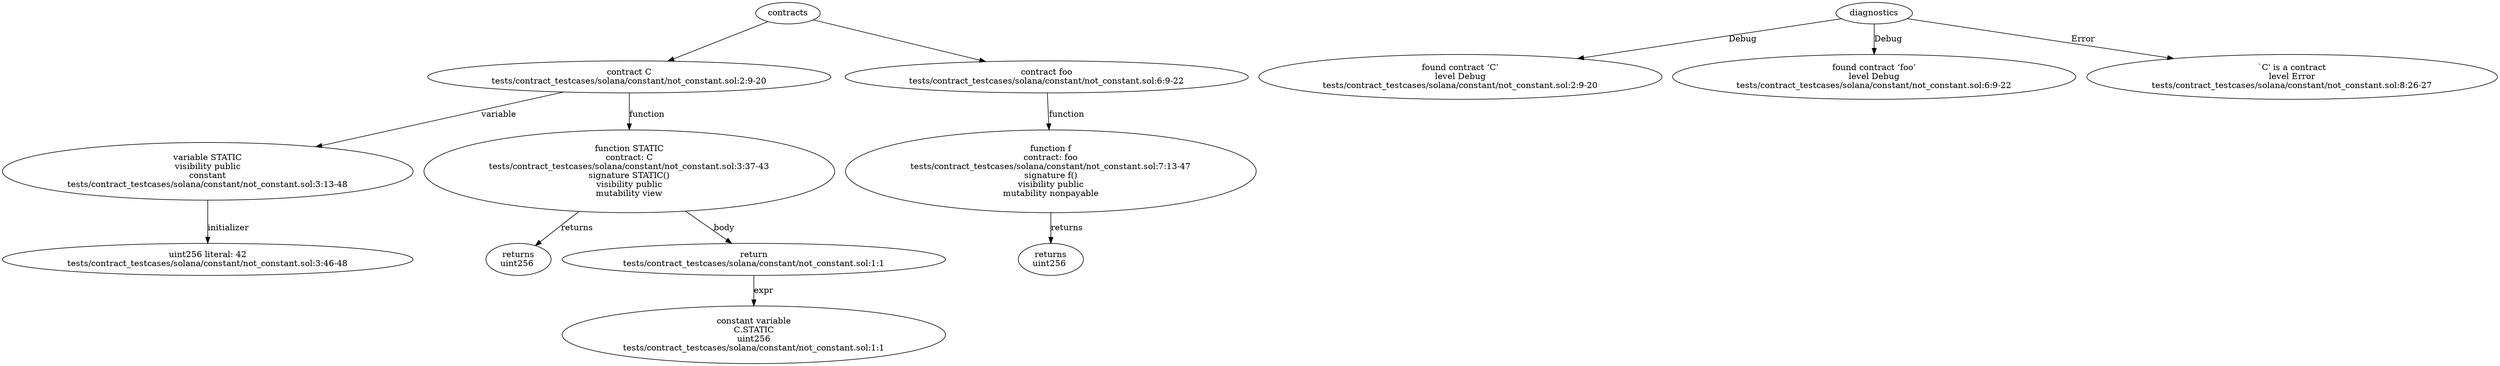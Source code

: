 strict digraph "tests/contract_testcases/solana/constant/not_constant.sol" {
	contract [label="contract C\ntests/contract_testcases/solana/constant/not_constant.sol:2:9-20"]
	var [label="variable STATIC\nvisibility public\nconstant\ntests/contract_testcases/solana/constant/not_constant.sol:3:13-48"]
	number_literal [label="uint256 literal: 42\ntests/contract_testcases/solana/constant/not_constant.sol:3:46-48"]
	STATIC [label="function STATIC\ncontract: C\ntests/contract_testcases/solana/constant/not_constant.sol:3:37-43\nsignature STATIC()\nvisibility public\nmutability view"]
	returns [label="returns\nuint256 "]
	return [label="return\ntests/contract_testcases/solana/constant/not_constant.sol:1:1"]
	constant [label="constant variable\nC.STATIC\nuint256\ntests/contract_testcases/solana/constant/not_constant.sol:1:1"]
	contract_8 [label="contract foo\ntests/contract_testcases/solana/constant/not_constant.sol:6:9-22"]
	f [label="function f\ncontract: foo\ntests/contract_testcases/solana/constant/not_constant.sol:7:13-47\nsignature f()\nvisibility public\nmutability nonpayable"]
	returns_10 [label="returns\nuint256 "]
	diagnostic [label="found contract ‘C’\nlevel Debug\ntests/contract_testcases/solana/constant/not_constant.sol:2:9-20"]
	diagnostic_13 [label="found contract ‘foo’\nlevel Debug\ntests/contract_testcases/solana/constant/not_constant.sol:6:9-22"]
	diagnostic_14 [label="`C' is a contract\nlevel Error\ntests/contract_testcases/solana/constant/not_constant.sol:8:26-27"]
	contracts -> contract
	contract -> var [label="variable"]
	var -> number_literal [label="initializer"]
	contract -> STATIC [label="function"]
	STATIC -> returns [label="returns"]
	STATIC -> return [label="body"]
	return -> constant [label="expr"]
	contracts -> contract_8
	contract_8 -> f [label="function"]
	f -> returns_10 [label="returns"]
	diagnostics -> diagnostic [label="Debug"]
	diagnostics -> diagnostic_13 [label="Debug"]
	diagnostics -> diagnostic_14 [label="Error"]
}
